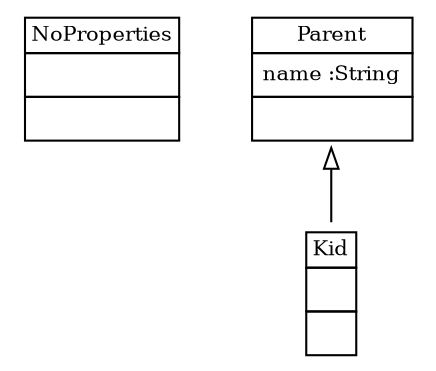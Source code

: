 
 digraph ClassDiagram {
    node [shape = none, fontsize = 10]; 
    edge [fontsize = 10];
    
    
    _NoProperties [label=<<table border='0' cellborder='1' cellspacing='0'> <tr> <td HREF="../src/org/sdmlib/model/classes/test/NoProperties.java">NoProperties</td> </tr> <tr><td><table border='0' cellborder='0' cellspacing='0'> <tr><td> </td></tr> </table></td></tr> <tr><td><table border='0' cellborder='0' cellspacing='0'> <tr><td> </td></tr> </table></td></tr> </table>>];
    _Parent [label=<<table border='0' cellborder='1' cellspacing='0'> <tr> <td HREF="../src/org/sdmlib/model/classes/test/Parent.java">Parent</td> </tr> <tr><td><table border='0' cellborder='0' cellspacing='0'> <tr><td align='left'>name :String</td></tr>  </table></td></tr> <tr><td><table border='0' cellborder='0' cellspacing='0'> <tr><td> </td></tr> </table></td></tr> </table>>];
    _Kid [label=<<table border='0' cellborder='1' cellspacing='0'> <tr> <td HREF="../src/org/sdmlib/model/classes/test/Kid.java">Kid</td> </tr> <tr><td><table border='0' cellborder='0' cellspacing='0'> <tr><td> </td></tr> </table></td></tr> <tr><td><table border='0' cellborder='0' cellspacing='0'> <tr><td> </td></tr> </table></td></tr> </table>>];
    
    
    
    _Parent ->  _Kid [dir = "back" arrowtail = "empty"];
}
